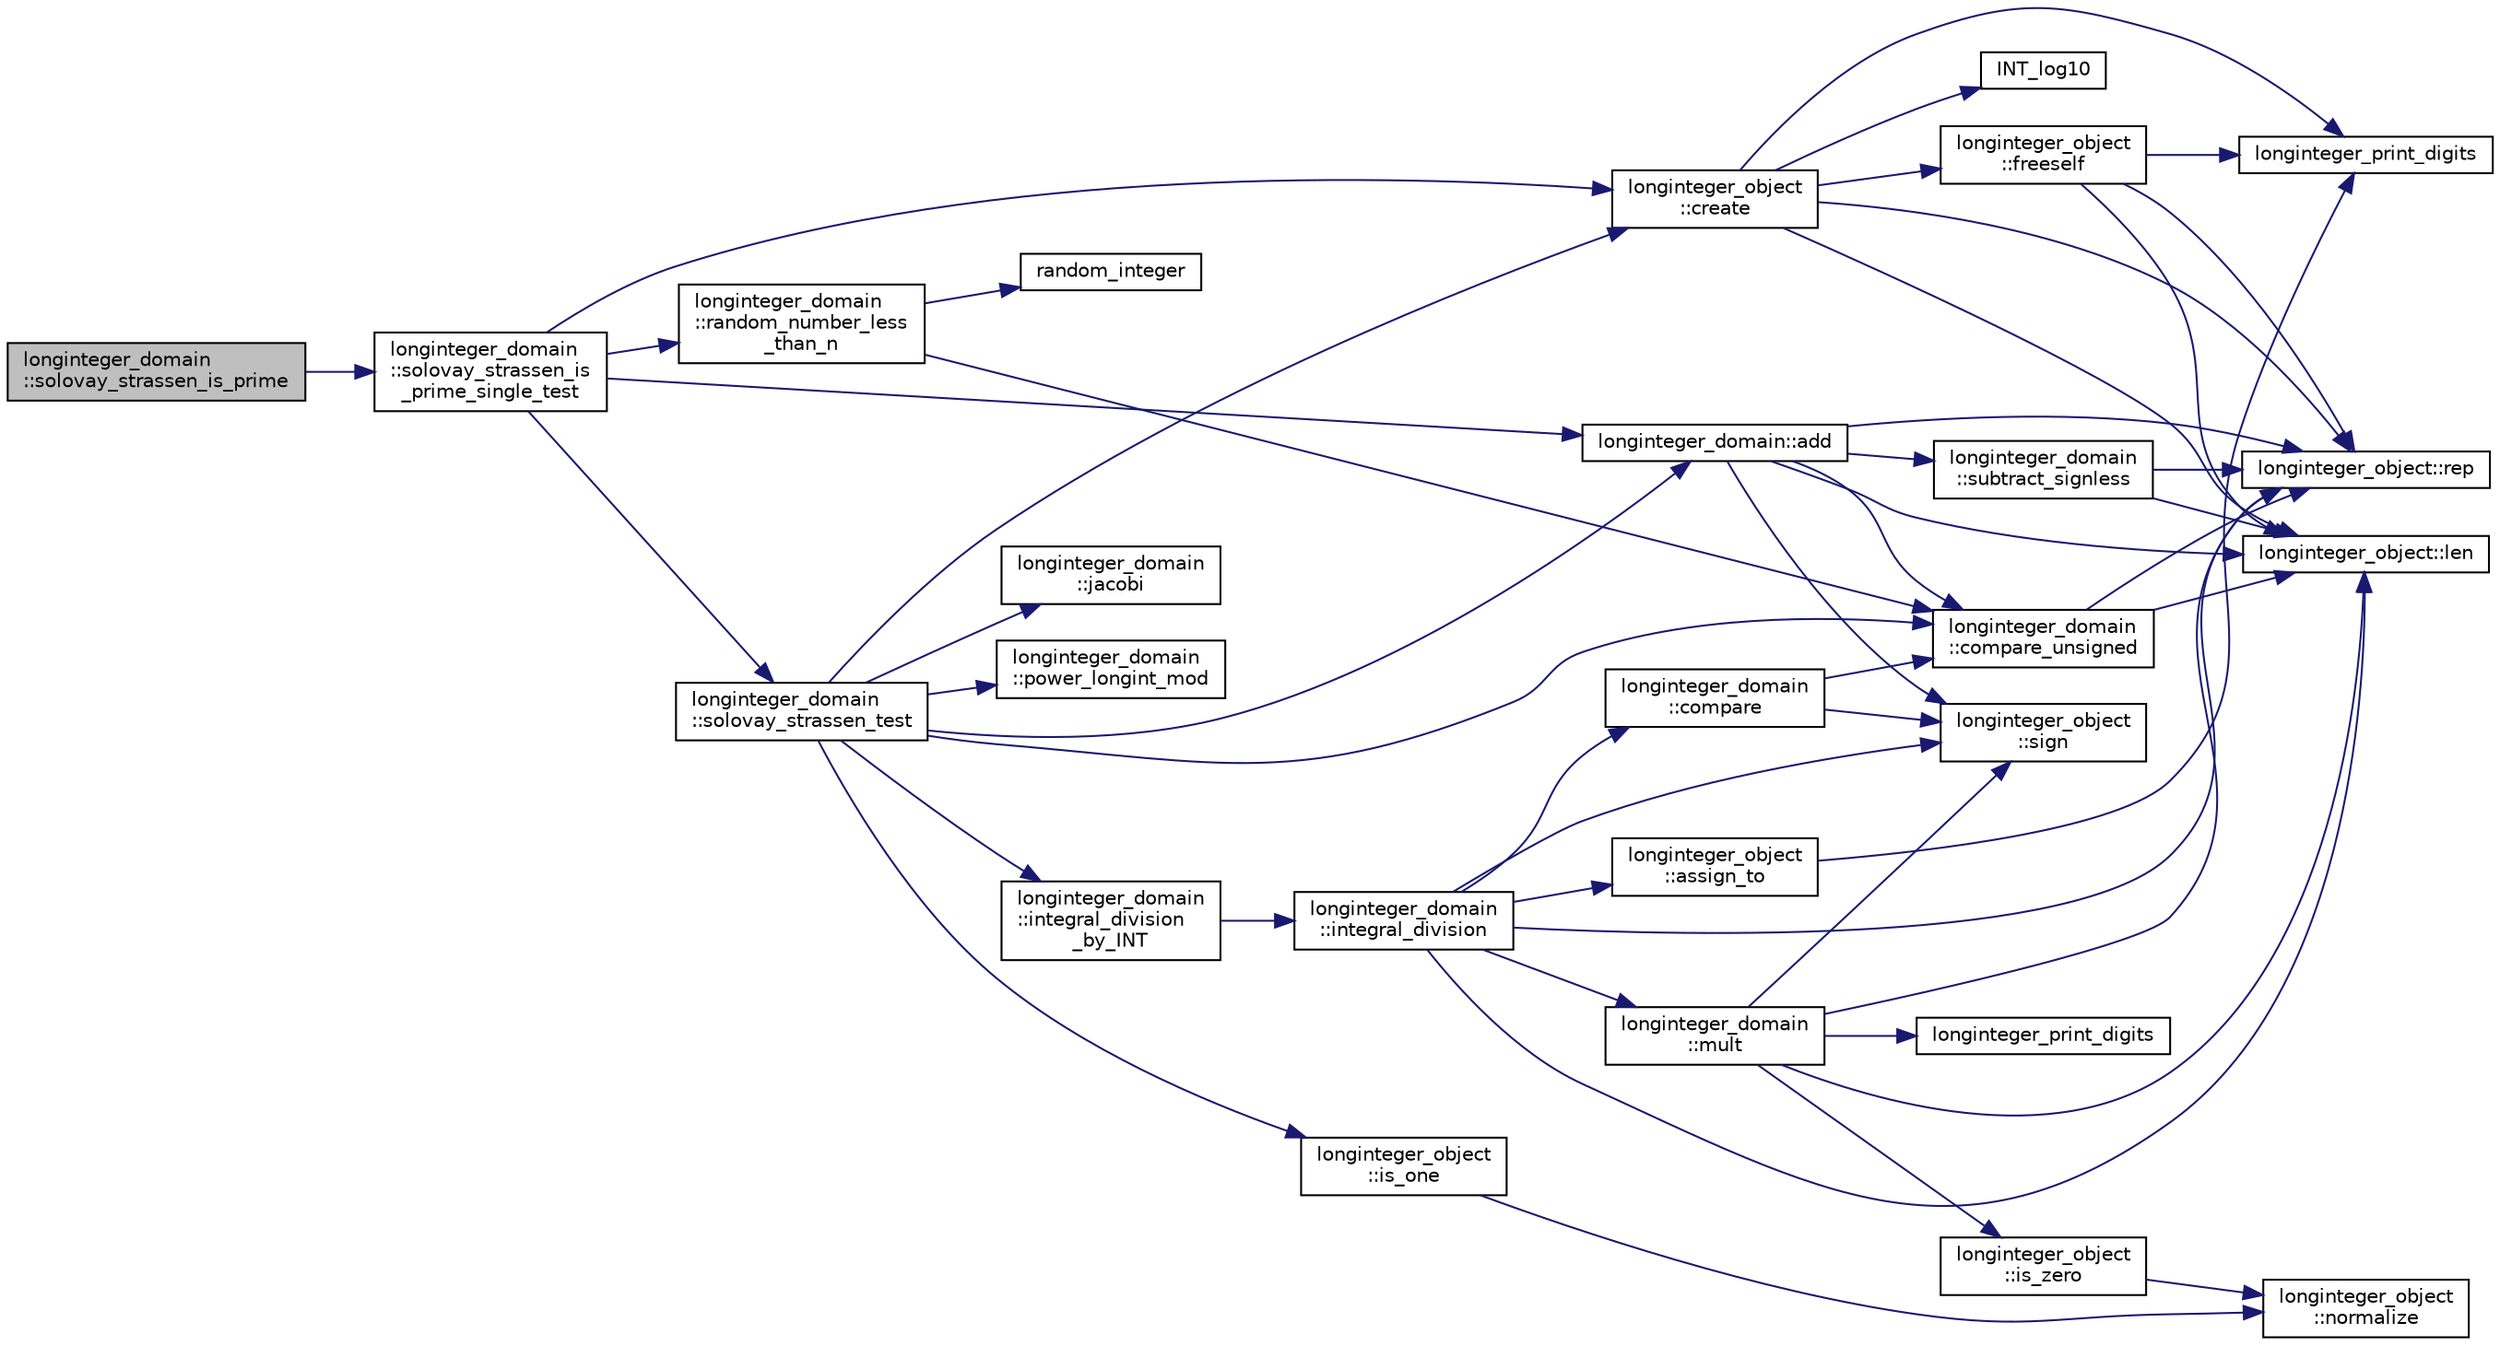 digraph "longinteger_domain::solovay_strassen_is_prime"
{
  edge [fontname="Helvetica",fontsize="10",labelfontname="Helvetica",labelfontsize="10"];
  node [fontname="Helvetica",fontsize="10",shape=record];
  rankdir="LR";
  Node748 [label="longinteger_domain\l::solovay_strassen_is_prime",height=0.2,width=0.4,color="black", fillcolor="grey75", style="filled", fontcolor="black"];
  Node748 -> Node749 [color="midnightblue",fontsize="10",style="solid",fontname="Helvetica"];
  Node749 [label="longinteger_domain\l::solovay_strassen_is\l_prime_single_test",height=0.2,width=0.4,color="black", fillcolor="white", style="filled",URL="$d2/d7a/classlonginteger__domain.html#a818b8c30812875d45041a6aaaa335589"];
  Node749 -> Node750 [color="midnightblue",fontsize="10",style="solid",fontname="Helvetica"];
  Node750 [label="longinteger_object\l::create",height=0.2,width=0.4,color="black", fillcolor="white", style="filled",URL="$dd/d7e/classlonginteger__object.html#a95d2eebc60849c3963a49298b1f498c2"];
  Node750 -> Node751 [color="midnightblue",fontsize="10",style="solid",fontname="Helvetica"];
  Node751 [label="longinteger_object\l::freeself",height=0.2,width=0.4,color="black", fillcolor="white", style="filled",URL="$dd/d7e/classlonginteger__object.html#a06450f8c4795d81da6d680830ef958a1"];
  Node751 -> Node752 [color="midnightblue",fontsize="10",style="solid",fontname="Helvetica"];
  Node752 [label="longinteger_print_digits",height=0.2,width=0.4,color="black", fillcolor="white", style="filled",URL="$de/dc5/algebra__and__number__theory_8h.html#ac2bac7b12f5b6440b8dad275cd7a157d"];
  Node751 -> Node753 [color="midnightblue",fontsize="10",style="solid",fontname="Helvetica"];
  Node753 [label="longinteger_object::rep",height=0.2,width=0.4,color="black", fillcolor="white", style="filled",URL="$dd/d7e/classlonginteger__object.html#a3ecaf12738cc721d281c416503f241e2"];
  Node751 -> Node754 [color="midnightblue",fontsize="10",style="solid",fontname="Helvetica"];
  Node754 [label="longinteger_object::len",height=0.2,width=0.4,color="black", fillcolor="white", style="filled",URL="$dd/d7e/classlonginteger__object.html#a0bfeae35be8a6fd44ed7f76413596ab1"];
  Node750 -> Node755 [color="midnightblue",fontsize="10",style="solid",fontname="Helvetica"];
  Node755 [label="INT_log10",height=0.2,width=0.4,color="black", fillcolor="white", style="filled",URL="$de/dc5/algebra__and__number__theory_8h.html#a98bc0a6c562370a355165d2538dac250"];
  Node750 -> Node752 [color="midnightblue",fontsize="10",style="solid",fontname="Helvetica"];
  Node750 -> Node753 [color="midnightblue",fontsize="10",style="solid",fontname="Helvetica"];
  Node750 -> Node754 [color="midnightblue",fontsize="10",style="solid",fontname="Helvetica"];
  Node749 -> Node756 [color="midnightblue",fontsize="10",style="solid",fontname="Helvetica"];
  Node756 [label="longinteger_domain::add",height=0.2,width=0.4,color="black", fillcolor="white", style="filled",URL="$d2/d7a/classlonginteger__domain.html#a2b9c10fbac79f7bbbbd65c7265cdc533"];
  Node756 -> Node754 [color="midnightblue",fontsize="10",style="solid",fontname="Helvetica"];
  Node756 -> Node757 [color="midnightblue",fontsize="10",style="solid",fontname="Helvetica"];
  Node757 [label="longinteger_object\l::sign",height=0.2,width=0.4,color="black", fillcolor="white", style="filled",URL="$dd/d7e/classlonginteger__object.html#ab69549d0bd669e44d776f14ab1a0a344"];
  Node756 -> Node758 [color="midnightblue",fontsize="10",style="solid",fontname="Helvetica"];
  Node758 [label="longinteger_domain\l::compare_unsigned",height=0.2,width=0.4,color="black", fillcolor="white", style="filled",URL="$d2/d7a/classlonginteger__domain.html#ad4328779ebda00cbf85f5bddcc1a125f"];
  Node758 -> Node754 [color="midnightblue",fontsize="10",style="solid",fontname="Helvetica"];
  Node758 -> Node753 [color="midnightblue",fontsize="10",style="solid",fontname="Helvetica"];
  Node756 -> Node759 [color="midnightblue",fontsize="10",style="solid",fontname="Helvetica"];
  Node759 [label="longinteger_domain\l::subtract_signless",height=0.2,width=0.4,color="black", fillcolor="white", style="filled",URL="$d2/d7a/classlonginteger__domain.html#ae3c122c0ba79ac3bf90bf8dbdd245826"];
  Node759 -> Node754 [color="midnightblue",fontsize="10",style="solid",fontname="Helvetica"];
  Node759 -> Node753 [color="midnightblue",fontsize="10",style="solid",fontname="Helvetica"];
  Node756 -> Node753 [color="midnightblue",fontsize="10",style="solid",fontname="Helvetica"];
  Node749 -> Node760 [color="midnightblue",fontsize="10",style="solid",fontname="Helvetica"];
  Node760 [label="longinteger_domain\l::random_number_less\l_than_n",height=0.2,width=0.4,color="black", fillcolor="white", style="filled",URL="$d2/d7a/classlonginteger__domain.html#a1b04f1721c5b5d8df684344e0d94cb2b"];
  Node760 -> Node761 [color="midnightblue",fontsize="10",style="solid",fontname="Helvetica"];
  Node761 [label="random_integer",height=0.2,width=0.4,color="black", fillcolor="white", style="filled",URL="$d5/db4/io__and__os_8h.html#a509937846575424b1c8863e1bb96a766"];
  Node760 -> Node758 [color="midnightblue",fontsize="10",style="solid",fontname="Helvetica"];
  Node749 -> Node762 [color="midnightblue",fontsize="10",style="solid",fontname="Helvetica"];
  Node762 [label="longinteger_domain\l::solovay_strassen_test",height=0.2,width=0.4,color="black", fillcolor="white", style="filled",URL="$d2/d7a/classlonginteger__domain.html#a91e8824ed631a5b32239e3d9027d6578"];
  Node762 -> Node750 [color="midnightblue",fontsize="10",style="solid",fontname="Helvetica"];
  Node762 -> Node756 [color="midnightblue",fontsize="10",style="solid",fontname="Helvetica"];
  Node762 -> Node763 [color="midnightblue",fontsize="10",style="solid",fontname="Helvetica"];
  Node763 [label="longinteger_domain\l::jacobi",height=0.2,width=0.4,color="black", fillcolor="white", style="filled",URL="$d2/d7a/classlonginteger__domain.html#adde68f272ee11024aae54ca1351989a6"];
  Node762 -> Node764 [color="midnightblue",fontsize="10",style="solid",fontname="Helvetica"];
  Node764 [label="longinteger_domain\l::integral_division\l_by_INT",height=0.2,width=0.4,color="black", fillcolor="white", style="filled",URL="$d2/d7a/classlonginteger__domain.html#a5184e0be0edaa5f5de9f332b033d66d1"];
  Node764 -> Node765 [color="midnightblue",fontsize="10",style="solid",fontname="Helvetica"];
  Node765 [label="longinteger_domain\l::integral_division",height=0.2,width=0.4,color="black", fillcolor="white", style="filled",URL="$d2/d7a/classlonginteger__domain.html#a1ecbac0518646945d9633a86844846aa"];
  Node765 -> Node757 [color="midnightblue",fontsize="10",style="solid",fontname="Helvetica"];
  Node765 -> Node766 [color="midnightblue",fontsize="10",style="solid",fontname="Helvetica"];
  Node766 [label="longinteger_domain\l::compare",height=0.2,width=0.4,color="black", fillcolor="white", style="filled",URL="$d2/d7a/classlonginteger__domain.html#a6780a80b91bf044dde737578b2e19a02"];
  Node766 -> Node757 [color="midnightblue",fontsize="10",style="solid",fontname="Helvetica"];
  Node766 -> Node758 [color="midnightblue",fontsize="10",style="solid",fontname="Helvetica"];
  Node765 -> Node767 [color="midnightblue",fontsize="10",style="solid",fontname="Helvetica"];
  Node767 [label="longinteger_object\l::assign_to",height=0.2,width=0.4,color="black", fillcolor="white", style="filled",URL="$dd/d7e/classlonginteger__object.html#a891b9d0947bfce181245ab5cffe9482a"];
  Node767 -> Node752 [color="midnightblue",fontsize="10",style="solid",fontname="Helvetica"];
  Node765 -> Node768 [color="midnightblue",fontsize="10",style="solid",fontname="Helvetica"];
  Node768 [label="longinteger_domain\l::mult",height=0.2,width=0.4,color="black", fillcolor="white", style="filled",URL="$d2/d7a/classlonginteger__domain.html#add02b012364cf88ba81d81930b284c35"];
  Node768 -> Node769 [color="midnightblue",fontsize="10",style="solid",fontname="Helvetica"];
  Node769 [label="longinteger_object\l::is_zero",height=0.2,width=0.4,color="black", fillcolor="white", style="filled",URL="$dd/d7e/classlonginteger__object.html#a0946732d08e5180a00480f4c40667101"];
  Node769 -> Node770 [color="midnightblue",fontsize="10",style="solid",fontname="Helvetica"];
  Node770 [label="longinteger_object\l::normalize",height=0.2,width=0.4,color="black", fillcolor="white", style="filled",URL="$dd/d7e/classlonginteger__object.html#ae27040d862a5624e98fc9582daa889ee"];
  Node768 -> Node757 [color="midnightblue",fontsize="10",style="solid",fontname="Helvetica"];
  Node768 -> Node754 [color="midnightblue",fontsize="10",style="solid",fontname="Helvetica"];
  Node768 -> Node771 [color="midnightblue",fontsize="10",style="solid",fontname="Helvetica"];
  Node771 [label="longinteger_print_digits",height=0.2,width=0.4,color="black", fillcolor="white", style="filled",URL="$d6/d94/longinteger__domain_8_c.html#ac2bac7b12f5b6440b8dad275cd7a157d"];
  Node768 -> Node753 [color="midnightblue",fontsize="10",style="solid",fontname="Helvetica"];
  Node765 -> Node754 [color="midnightblue",fontsize="10",style="solid",fontname="Helvetica"];
  Node765 -> Node753 [color="midnightblue",fontsize="10",style="solid",fontname="Helvetica"];
  Node762 -> Node772 [color="midnightblue",fontsize="10",style="solid",fontname="Helvetica"];
  Node772 [label="longinteger_domain\l::power_longint_mod",height=0.2,width=0.4,color="black", fillcolor="white", style="filled",URL="$d2/d7a/classlonginteger__domain.html#a3ff8c89ead7fa5287d2a7ba1cfea2c1f"];
  Node762 -> Node773 [color="midnightblue",fontsize="10",style="solid",fontname="Helvetica"];
  Node773 [label="longinteger_object\l::is_one",height=0.2,width=0.4,color="black", fillcolor="white", style="filled",URL="$dd/d7e/classlonginteger__object.html#adeab597c8bb66f36eb085f046d1df656"];
  Node773 -> Node770 [color="midnightblue",fontsize="10",style="solid",fontname="Helvetica"];
  Node762 -> Node758 [color="midnightblue",fontsize="10",style="solid",fontname="Helvetica"];
}
